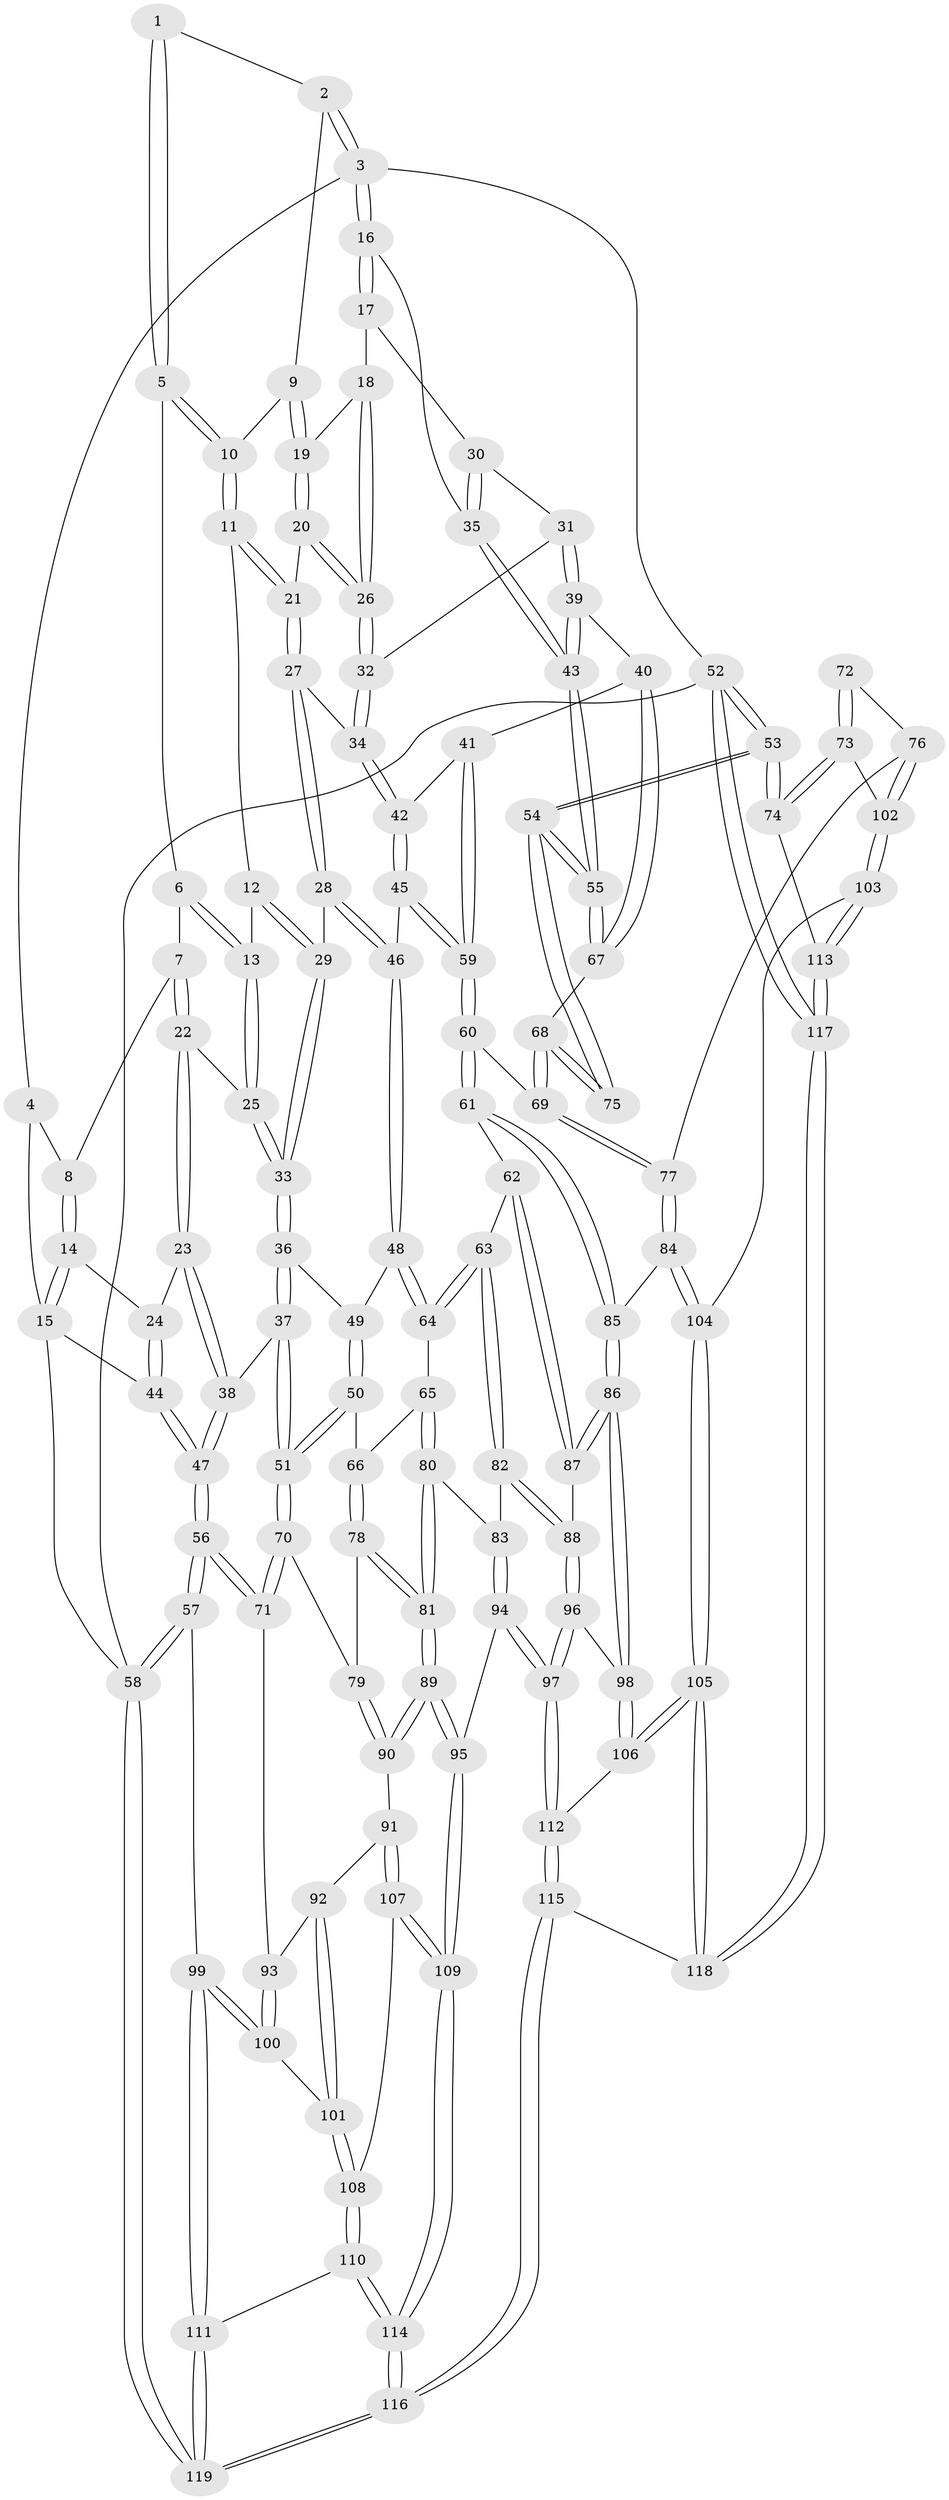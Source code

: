 // Generated by graph-tools (version 1.1) at 2025/59/03/09/25 04:59:39]
// undirected, 119 vertices, 294 edges
graph export_dot {
graph [start="1"]
  node [color=gray90,style=filled];
  1 [pos="+0.5795383675519588+0"];
  2 [pos="+0.7315360292538996+0"];
  3 [pos="+1+0"];
  4 [pos="+0.2304398221014564+0"];
  5 [pos="+0.48045364137019547+0.06362116272364689"];
  6 [pos="+0.43479352681224953+0.06105197001554944"];
  7 [pos="+0.25753656887472054+0"];
  8 [pos="+0.2343821540758195+0"];
  9 [pos="+0.7312480154080975+0"];
  10 [pos="+0.4980233263062037+0.08084421860702438"];
  11 [pos="+0.5320077131006012+0.13167187585852"];
  12 [pos="+0.48300064614785987+0.14192436393421873"];
  13 [pos="+0.4145376106643079+0.15314254505362784"];
  14 [pos="+0.04686015141905012+0.10358045508767992"];
  15 [pos="+0+0.0493080080116866"];
  16 [pos="+1+0.00247202745577988"];
  17 [pos="+0.8338541944519198+0.09678663332142394"];
  18 [pos="+0.763170213417869+0"];
  19 [pos="+0.7329052936506307+0"];
  20 [pos="+0.5826312084352594+0.1274619003616555"];
  21 [pos="+0.5523257383770785+0.14328944726536136"];
  22 [pos="+0.25261734654909795+0.17555256675759118"];
  23 [pos="+0.15222313090115422+0.23632995445680732"];
  24 [pos="+0.1414628271497946+0.2309995163375921"];
  25 [pos="+0.33650256845196075+0.22236329435092017"];
  26 [pos="+0.6862655236053865+0.199988706207361"];
  27 [pos="+0.5345922658466474+0.26538896851230126"];
  28 [pos="+0.5002015143803984+0.2908874777637728"];
  29 [pos="+0.427743629290434+0.28503621299301246"];
  30 [pos="+0.8556839839823687+0.20080928965970016"];
  31 [pos="+0.8457290783504352+0.24151515109932523"];
  32 [pos="+0.6969533788743489+0.2346142405376996"];
  33 [pos="+0.38242439972636955+0.2821006257705093"];
  34 [pos="+0.651526268879619+0.2839905631193864"];
  35 [pos="+1+0.04121362684700796"];
  36 [pos="+0.36322091537034573+0.34563051129545985"];
  37 [pos="+0.19262144624432712+0.4531199942908552"];
  38 [pos="+0.12536030817690733+0.3853970786580244"];
  39 [pos="+0.865167987231348+0.2950693240315452"];
  40 [pos="+0.8109369527195942+0.4319132053945799"];
  41 [pos="+0.7914919354189+0.43415921817224673"];
  42 [pos="+0.6883566468001906+0.4001662032667132"];
  43 [pos="+1+0.34396215439665817"];
  44 [pos="+0+0.22186812533670924"];
  45 [pos="+0.5669239234549303+0.46023277435726784"];
  46 [pos="+0.5498852179295108+0.45753667545794224"];
  47 [pos="+0+0.4690319614068546"];
  48 [pos="+0.5394689824632521+0.4639426252394458"];
  49 [pos="+0.3937515400064355+0.42855700832402027"];
  50 [pos="+0.3501509036511704+0.5302215577014785"];
  51 [pos="+0.21819746710095567+0.5332595407668762"];
  52 [pos="+1+1"];
  53 [pos="+1+0.7318779582432006"];
  54 [pos="+1+0.5515347032032619"];
  55 [pos="+1+0.44881900600065133"];
  56 [pos="+0+0.6098019516124097"];
  57 [pos="+0+0.7454044861342338"];
  58 [pos="+0+1"];
  59 [pos="+0.6642863964991612+0.6113792037987609"];
  60 [pos="+0.664390696016711+0.6191080912027983"];
  61 [pos="+0.6621286965840903+0.6243707523773692"];
  62 [pos="+0.637971406686519+0.6354241418179557"];
  63 [pos="+0.5631093857091026+0.6566605350369031"];
  64 [pos="+0.5095033944085924+0.5091524679833239"];
  65 [pos="+0.4248002294406882+0.572598662651452"];
  66 [pos="+0.398557082992167+0.5659508524106569"];
  67 [pos="+0.8236409077859188+0.44527050223139525"];
  68 [pos="+0.8576488982522682+0.5343130366548541"];
  69 [pos="+0.8080052828880528+0.6142252615632506"];
  70 [pos="+0.1897222991578967+0.6065352150483155"];
  71 [pos="+0.1726320428860043+0.6186990333203147"];
  72 [pos="+0.8745163182768331+0.5484193472449421"];
  73 [pos="+1+0.7416281548898873"];
  74 [pos="+1+0.7425668019727583"];
  75 [pos="+0.8718057207176025+0.5431689533571119"];
  76 [pos="+0.9238424167874268+0.7298410288451473"];
  77 [pos="+0.844095704407586+0.7372280056514994"];
  78 [pos="+0.341540824918805+0.6692712048777518"];
  79 [pos="+0.19857108000580528+0.6136717061508279"];
  80 [pos="+0.4718116643148166+0.6670442783916171"];
  81 [pos="+0.37307043250543515+0.728836478984043"];
  82 [pos="+0.5212480146374175+0.6860106133049908"];
  83 [pos="+0.5206035784473603+0.6859979214408743"];
  84 [pos="+0.8080277615240449+0.7613774373799775"];
  85 [pos="+0.7333972393841799+0.7546941201009938"];
  86 [pos="+0.6850433403969868+0.8017880041341072"];
  87 [pos="+0.6155036274697314+0.7630155548200075"];
  88 [pos="+0.5586069311388776+0.7589527573040009"];
  89 [pos="+0.34764870142570314+0.8038285373718072"];
  90 [pos="+0.3173798443810342+0.798518541273924"];
  91 [pos="+0.28960292020629286+0.8051307596764704"];
  92 [pos="+0.2404532535044466+0.7837840820292271"];
  93 [pos="+0.14968504044621508+0.7400931696153787"];
  94 [pos="+0.425401703823537+0.8594592397201856"];
  95 [pos="+0.3819495891810581+0.8487239758325635"];
  96 [pos="+0.5493997332065165+0.8154434834091268"];
  97 [pos="+0.46698264022035485+0.8840889011853696"];
  98 [pos="+0.6638777325906298+0.8572785711552552"];
  99 [pos="+0+0.8063365664381165"];
  100 [pos="+0.10725827560928272+0.8002356363450186"];
  101 [pos="+0.13926296915597958+0.8444257237387881"];
  102 [pos="+0.9958145969263387+0.74250616502677"];
  103 [pos="+0.858926000347921+0.9101276239432033"];
  104 [pos="+0.8263365519635615+0.9067577492052148"];
  105 [pos="+0.7205939415751926+0.9990360263128789"];
  106 [pos="+0.6671739434129657+0.9074970825015405"];
  107 [pos="+0.20912820259243897+0.8683989902065692"];
  108 [pos="+0.1562439827325754+0.8689881269928302"];
  109 [pos="+0.2923804105088836+0.9882038439696232"];
  110 [pos="+0.14830816482817408+0.895625184517337"];
  111 [pos="+0.08490863757227052+0.9844049159663951"];
  112 [pos="+0.4823222395216679+0.9108268513118026"];
  113 [pos="+0.909448655024879+0.9341985258872192"];
  114 [pos="+0.2797593689786876+1"];
  115 [pos="+0.5073014722814378+1"];
  116 [pos="+0.26899751068110267+1"];
  117 [pos="+1+1"];
  118 [pos="+0.691576792385545+1"];
  119 [pos="+0+1"];
  1 -- 2;
  1 -- 5;
  1 -- 5;
  2 -- 3;
  2 -- 3;
  2 -- 9;
  3 -- 4;
  3 -- 16;
  3 -- 16;
  3 -- 52;
  4 -- 8;
  4 -- 15;
  5 -- 6;
  5 -- 10;
  5 -- 10;
  6 -- 7;
  6 -- 13;
  6 -- 13;
  7 -- 8;
  7 -- 22;
  7 -- 22;
  8 -- 14;
  8 -- 14;
  9 -- 10;
  9 -- 19;
  9 -- 19;
  10 -- 11;
  10 -- 11;
  11 -- 12;
  11 -- 21;
  11 -- 21;
  12 -- 13;
  12 -- 29;
  12 -- 29;
  13 -- 25;
  13 -- 25;
  14 -- 15;
  14 -- 15;
  14 -- 24;
  15 -- 44;
  15 -- 58;
  16 -- 17;
  16 -- 17;
  16 -- 35;
  17 -- 18;
  17 -- 30;
  18 -- 19;
  18 -- 26;
  18 -- 26;
  19 -- 20;
  19 -- 20;
  20 -- 21;
  20 -- 26;
  20 -- 26;
  21 -- 27;
  21 -- 27;
  22 -- 23;
  22 -- 23;
  22 -- 25;
  23 -- 24;
  23 -- 38;
  23 -- 38;
  24 -- 44;
  24 -- 44;
  25 -- 33;
  25 -- 33;
  26 -- 32;
  26 -- 32;
  27 -- 28;
  27 -- 28;
  27 -- 34;
  28 -- 29;
  28 -- 46;
  28 -- 46;
  29 -- 33;
  29 -- 33;
  30 -- 31;
  30 -- 35;
  30 -- 35;
  31 -- 32;
  31 -- 39;
  31 -- 39;
  32 -- 34;
  32 -- 34;
  33 -- 36;
  33 -- 36;
  34 -- 42;
  34 -- 42;
  35 -- 43;
  35 -- 43;
  36 -- 37;
  36 -- 37;
  36 -- 49;
  37 -- 38;
  37 -- 51;
  37 -- 51;
  38 -- 47;
  38 -- 47;
  39 -- 40;
  39 -- 43;
  39 -- 43;
  40 -- 41;
  40 -- 67;
  40 -- 67;
  41 -- 42;
  41 -- 59;
  41 -- 59;
  42 -- 45;
  42 -- 45;
  43 -- 55;
  43 -- 55;
  44 -- 47;
  44 -- 47;
  45 -- 46;
  45 -- 59;
  45 -- 59;
  46 -- 48;
  46 -- 48;
  47 -- 56;
  47 -- 56;
  48 -- 49;
  48 -- 64;
  48 -- 64;
  49 -- 50;
  49 -- 50;
  50 -- 51;
  50 -- 51;
  50 -- 66;
  51 -- 70;
  51 -- 70;
  52 -- 53;
  52 -- 53;
  52 -- 117;
  52 -- 117;
  52 -- 58;
  53 -- 54;
  53 -- 54;
  53 -- 74;
  53 -- 74;
  54 -- 55;
  54 -- 55;
  54 -- 75;
  54 -- 75;
  55 -- 67;
  55 -- 67;
  56 -- 57;
  56 -- 57;
  56 -- 71;
  56 -- 71;
  57 -- 58;
  57 -- 58;
  57 -- 99;
  58 -- 119;
  58 -- 119;
  59 -- 60;
  59 -- 60;
  60 -- 61;
  60 -- 61;
  60 -- 69;
  61 -- 62;
  61 -- 85;
  61 -- 85;
  62 -- 63;
  62 -- 87;
  62 -- 87;
  63 -- 64;
  63 -- 64;
  63 -- 82;
  63 -- 82;
  64 -- 65;
  65 -- 66;
  65 -- 80;
  65 -- 80;
  66 -- 78;
  66 -- 78;
  67 -- 68;
  68 -- 69;
  68 -- 69;
  68 -- 75;
  68 -- 75;
  69 -- 77;
  69 -- 77;
  70 -- 71;
  70 -- 71;
  70 -- 79;
  71 -- 93;
  72 -- 73;
  72 -- 73;
  72 -- 76;
  73 -- 74;
  73 -- 74;
  73 -- 102;
  74 -- 113;
  76 -- 77;
  76 -- 102;
  76 -- 102;
  77 -- 84;
  77 -- 84;
  78 -- 79;
  78 -- 81;
  78 -- 81;
  79 -- 90;
  79 -- 90;
  80 -- 81;
  80 -- 81;
  80 -- 83;
  81 -- 89;
  81 -- 89;
  82 -- 83;
  82 -- 88;
  82 -- 88;
  83 -- 94;
  83 -- 94;
  84 -- 85;
  84 -- 104;
  84 -- 104;
  85 -- 86;
  85 -- 86;
  86 -- 87;
  86 -- 87;
  86 -- 98;
  86 -- 98;
  87 -- 88;
  88 -- 96;
  88 -- 96;
  89 -- 90;
  89 -- 90;
  89 -- 95;
  89 -- 95;
  90 -- 91;
  91 -- 92;
  91 -- 107;
  91 -- 107;
  92 -- 93;
  92 -- 101;
  92 -- 101;
  93 -- 100;
  93 -- 100;
  94 -- 95;
  94 -- 97;
  94 -- 97;
  95 -- 109;
  95 -- 109;
  96 -- 97;
  96 -- 97;
  96 -- 98;
  97 -- 112;
  97 -- 112;
  98 -- 106;
  98 -- 106;
  99 -- 100;
  99 -- 100;
  99 -- 111;
  99 -- 111;
  100 -- 101;
  101 -- 108;
  101 -- 108;
  102 -- 103;
  102 -- 103;
  103 -- 104;
  103 -- 113;
  103 -- 113;
  104 -- 105;
  104 -- 105;
  105 -- 106;
  105 -- 106;
  105 -- 118;
  105 -- 118;
  106 -- 112;
  107 -- 108;
  107 -- 109;
  107 -- 109;
  108 -- 110;
  108 -- 110;
  109 -- 114;
  109 -- 114;
  110 -- 111;
  110 -- 114;
  110 -- 114;
  111 -- 119;
  111 -- 119;
  112 -- 115;
  112 -- 115;
  113 -- 117;
  113 -- 117;
  114 -- 116;
  114 -- 116;
  115 -- 116;
  115 -- 116;
  115 -- 118;
  116 -- 119;
  116 -- 119;
  117 -- 118;
  117 -- 118;
}
